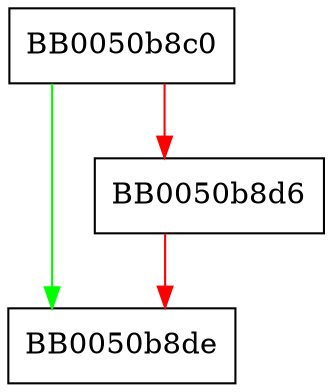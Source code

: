 digraph ossl_qlog_i64 {
  node [shape="box"];
  graph [splines=ortho];
  BB0050b8c0 -> BB0050b8de [color="green"];
  BB0050b8c0 -> BB0050b8d6 [color="red"];
  BB0050b8d6 -> BB0050b8de [color="red"];
}